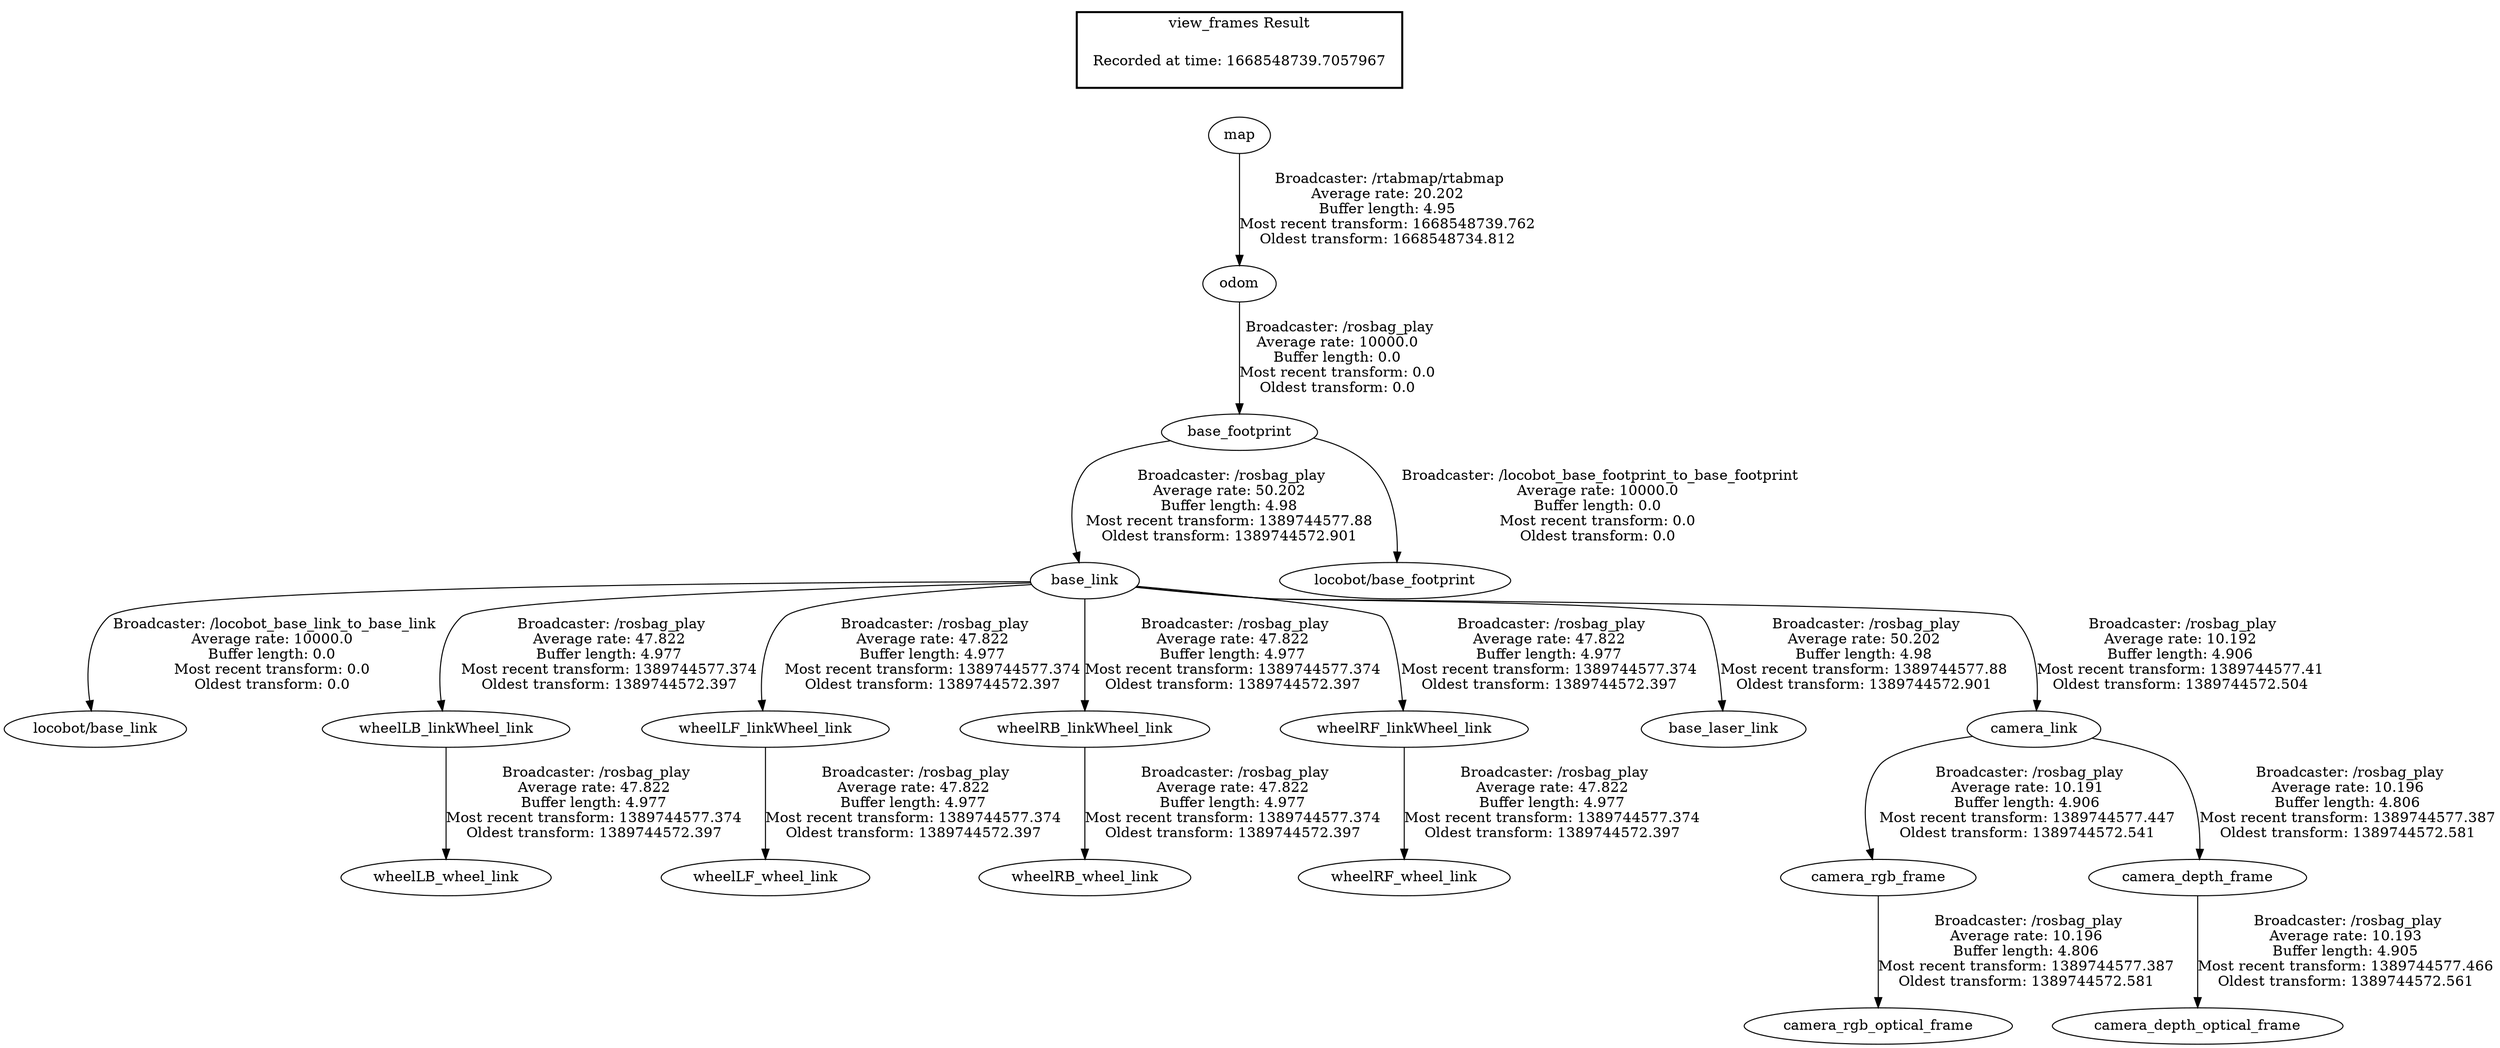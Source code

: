 digraph G {
"base_link" -> "locobot/base_link"[label=" Broadcaster: /locobot_base_link_to_base_link\nAverage rate: 10000.0\nBuffer length: 0.0\nMost recent transform: 0.0\nOldest transform: 0.0\n"];
"base_footprint" -> "base_link"[label=" Broadcaster: /rosbag_play\nAverage rate: 50.202\nBuffer length: 4.98\nMost recent transform: 1389744577.88\nOldest transform: 1389744572.901\n"];
"base_footprint" -> "locobot/base_footprint"[label=" Broadcaster: /locobot_base_footprint_to_base_footprint\nAverage rate: 10000.0\nBuffer length: 0.0\nMost recent transform: 0.0\nOldest transform: 0.0\n"];
"odom" -> "base_footprint"[label=" Broadcaster: /rosbag_play\nAverage rate: 10000.0\nBuffer length: 0.0\nMost recent transform: 0.0\nOldest transform: 0.0\n"];
"map" -> "odom"[label=" Broadcaster: /rtabmap/rtabmap\nAverage rate: 20.202\nBuffer length: 4.95\nMost recent transform: 1668548739.762\nOldest transform: 1668548734.812\n"];
"base_link" -> "wheelLB_linkWheel_link"[label=" Broadcaster: /rosbag_play\nAverage rate: 47.822\nBuffer length: 4.977\nMost recent transform: 1389744577.374\nOldest transform: 1389744572.397\n"];
"wheelLB_linkWheel_link" -> "wheelLB_wheel_link"[label=" Broadcaster: /rosbag_play\nAverage rate: 47.822\nBuffer length: 4.977\nMost recent transform: 1389744577.374\nOldest transform: 1389744572.397\n"];
"base_link" -> "wheelLF_linkWheel_link"[label=" Broadcaster: /rosbag_play\nAverage rate: 47.822\nBuffer length: 4.977\nMost recent transform: 1389744577.374\nOldest transform: 1389744572.397\n"];
"wheelLF_linkWheel_link" -> "wheelLF_wheel_link"[label=" Broadcaster: /rosbag_play\nAverage rate: 47.822\nBuffer length: 4.977\nMost recent transform: 1389744577.374\nOldest transform: 1389744572.397\n"];
"base_link" -> "wheelRB_linkWheel_link"[label=" Broadcaster: /rosbag_play\nAverage rate: 47.822\nBuffer length: 4.977\nMost recent transform: 1389744577.374\nOldest transform: 1389744572.397\n"];
"wheelRB_linkWheel_link" -> "wheelRB_wheel_link"[label=" Broadcaster: /rosbag_play\nAverage rate: 47.822\nBuffer length: 4.977\nMost recent transform: 1389744577.374\nOldest transform: 1389744572.397\n"];
"base_link" -> "wheelRF_linkWheel_link"[label=" Broadcaster: /rosbag_play\nAverage rate: 47.822\nBuffer length: 4.977\nMost recent transform: 1389744577.374\nOldest transform: 1389744572.397\n"];
"wheelRF_linkWheel_link" -> "wheelRF_wheel_link"[label=" Broadcaster: /rosbag_play\nAverage rate: 47.822\nBuffer length: 4.977\nMost recent transform: 1389744577.374\nOldest transform: 1389744572.397\n"];
"base_link" -> "base_laser_link"[label=" Broadcaster: /rosbag_play\nAverage rate: 50.202\nBuffer length: 4.98\nMost recent transform: 1389744577.88\nOldest transform: 1389744572.901\n"];
"base_link" -> "camera_link"[label=" Broadcaster: /rosbag_play\nAverage rate: 10.192\nBuffer length: 4.906\nMost recent transform: 1389744577.41\nOldest transform: 1389744572.504\n"];
"camera_link" -> "camera_rgb_frame"[label=" Broadcaster: /rosbag_play\nAverage rate: 10.191\nBuffer length: 4.906\nMost recent transform: 1389744577.447\nOldest transform: 1389744572.541\n"];
"camera_depth_frame" -> "camera_depth_optical_frame"[label=" Broadcaster: /rosbag_play\nAverage rate: 10.193\nBuffer length: 4.905\nMost recent transform: 1389744577.466\nOldest transform: 1389744572.561\n"];
"camera_link" -> "camera_depth_frame"[label=" Broadcaster: /rosbag_play\nAverage rate: 10.196\nBuffer length: 4.806\nMost recent transform: 1389744577.387\nOldest transform: 1389744572.581\n"];
"camera_rgb_frame" -> "camera_rgb_optical_frame"[label=" Broadcaster: /rosbag_play\nAverage rate: 10.196\nBuffer length: 4.806\nMost recent transform: 1389744577.387\nOldest transform: 1389744572.581\n"];
edge [style=invis];
 subgraph cluster_legend { style=bold; color=black; label ="view_frames Result";
"Recorded at time: 1668548739.7057967"[ shape=plaintext ] ;
}->"map";
}